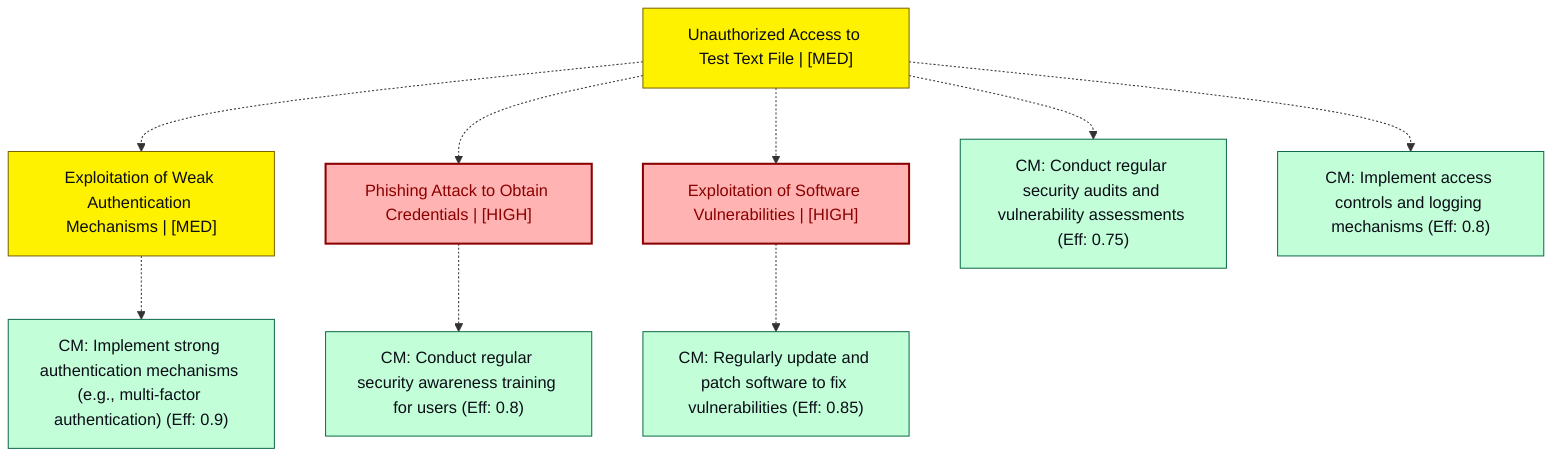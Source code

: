 graph TB
  node_01K6B3GZFF5XH5BXN4VCRD432M["Unauthorized Access to Test Text File | [MED]"]:::mediumRisk
  node_01K6B3GZFF5XH5BXN4VCRD432M-1["Exploitation of Weak Authentication Mechanisms | [MED]"]:::mediumRisk
  node_01K6B3GZFF5XH5BXN4VCRD432M-1_cm_0["CM: Implement strong authentication mechanisms (e.g., multi-factor authentication) (Eff: 0.9)"]:::countermeasure
  node_01K6B3GZFF5XH5BXN4VCRD432M-2["Phishing Attack to Obtain Credentials | [HIGH]"]:::highRisk
  node_01K6B3GZFF5XH5BXN4VCRD432M-2_cm_0["CM: Conduct regular security awareness training for users (Eff: 0.8)"]:::countermeasure
  node_01K6B3GZFF5XH5BXN4VCRD432M-3["Exploitation of Software Vulnerabilities | [HIGH]"]:::highRisk
  node_01K6B3GZFF5XH5BXN4VCRD432M-3_cm_0["CM: Regularly update and patch software to fix vulnerabilities (Eff: 0.85)"]:::countermeasure
  node_01K6B3GZFF5XH5BXN4VCRD432M_cm_0["CM: Conduct regular security audits and vulnerability assessments (Eff: 0.75)"]:::countermeasure
  node_01K6B3GZFF5XH5BXN4VCRD432M_cm_1["CM: Implement access controls and logging mechanisms (Eff: 0.8)"]:::countermeasure

  node_01K6B3GZFF5XH5BXN4VCRD432M -.-> node_01K6B3GZFF5XH5BXN4VCRD432M-1
  node_01K6B3GZFF5XH5BXN4VCRD432M-1 -.-> node_01K6B3GZFF5XH5BXN4VCRD432M-1_cm_0
  node_01K6B3GZFF5XH5BXN4VCRD432M -.-> node_01K6B3GZFF5XH5BXN4VCRD432M-2
  node_01K6B3GZFF5XH5BXN4VCRD432M-2 -.-> node_01K6B3GZFF5XH5BXN4VCRD432M-2_cm_0
  node_01K6B3GZFF5XH5BXN4VCRD432M -.-> node_01K6B3GZFF5XH5BXN4VCRD432M-3
  node_01K6B3GZFF5XH5BXN4VCRD432M-3 -.-> node_01K6B3GZFF5XH5BXN4VCRD432M-3_cm_0
  node_01K6B3GZFF5XH5BXN4VCRD432M -.-> node_01K6B3GZFF5XH5BXN4VCRD432M_cm_0
  node_01K6B3GZFF5XH5BXN4VCRD432M -.-> node_01K6B3GZFF5XH5BXN4VCRD432M_cm_1

  classDef andNode fill:#FFB3B3,stroke:#8B0000,stroke-width:2px,color:#0B0D17
  classDef orNode fill:#C2FFD8,stroke:#106B49,stroke-width:2px,color:#0B0D17
  classDef leafNode fill:#73d1ff,stroke:#29ABE2,stroke-width:2px,color:#0B0D17
  classDef highRisk fill:#FFB3B3,color:#8B0000,stroke:#8B0000,stroke-width:2px
  classDef mediumRisk fill:#FFF200,stroke:#7A6300,stroke-width:1px,color:#0B0D17
  classDef lowRisk fill:#FFF2B3,stroke:#FFF2B3,stroke-width:1px,color:#0B0D17
  classDef countermeasure fill:#C2FFD8,stroke:#106B49,stroke-width:1px,color:#0B0D17
  classDef reference fill:#ffa1ad,stroke:#A259FF,stroke-width:1px,stroke-dasharray:3 3,color:#0B0D17
  classDef mitreNode stroke-dasharray:5 5
  classDef note fill:#ffffcc,stroke:#ffcc00,stroke-width:2px,stroke-dasharray:5 5